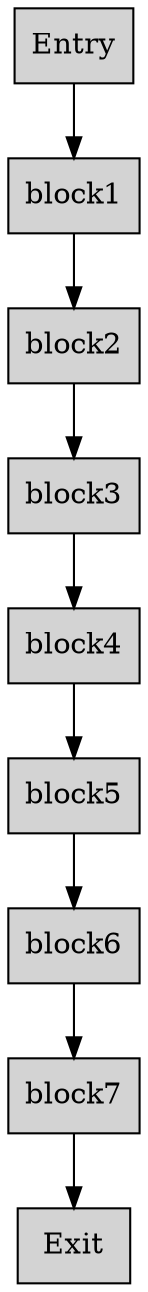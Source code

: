 digraph "Control Flow Graph" {
  node [shape=box, style=filled];
  entry [label="Entry"];
  block1 [label="block1"];
  block2 [label="block2"];
  block3 [label="block3"];
  block4 [label="block4"];
  block5 [label="block5"];
  block6 [label="block6"];
  block7 [label="block7"];
  exit [label="Exit"];
  entry -> block1;
  block1 -> block2;
  block2 -> block3;
  block3 -> block4;
  block4 -> block5;
  block5 -> block6;
  block6 -> block7;
  block7 -> exit;
}
